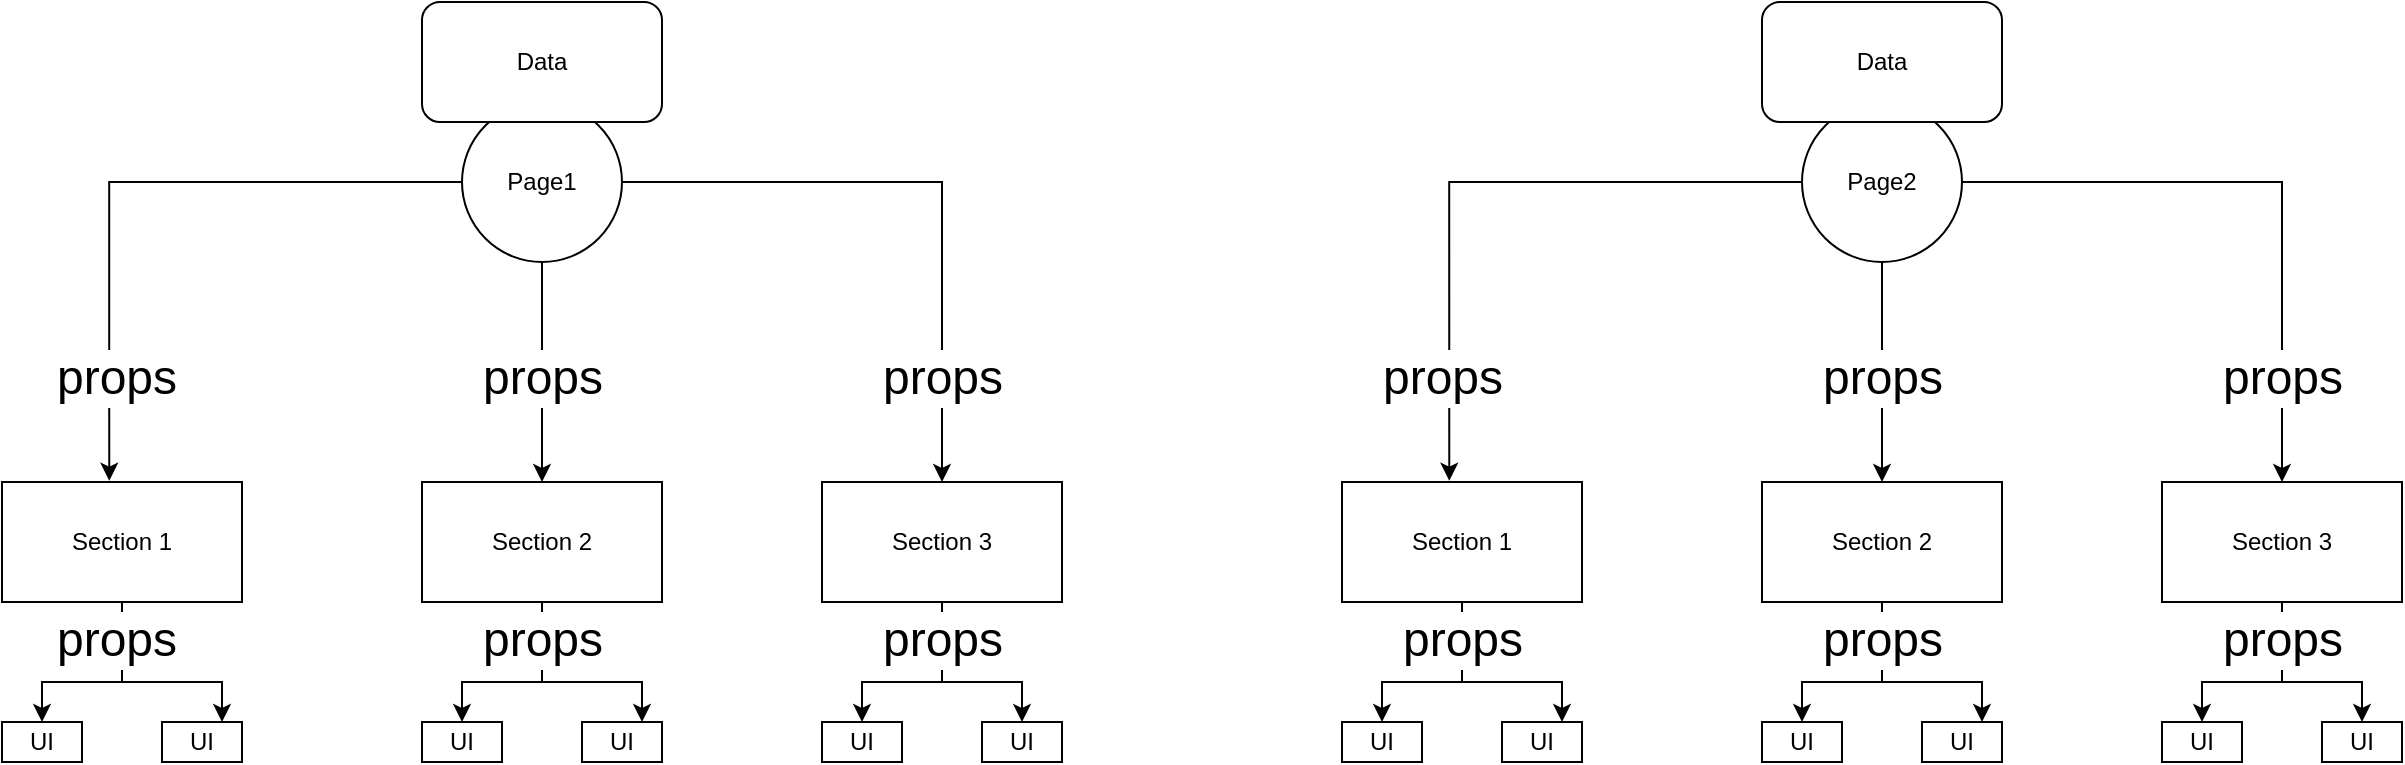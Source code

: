 <mxfile version="19.0.3" type="device"><diagram id="lITC1SbuUiq2i4-dhIWC" name="Page-1"><mxGraphModel dx="1447" dy="988" grid="1" gridSize="10" guides="1" tooltips="1" connect="1" arrows="1" fold="1" page="1" pageScale="1" pageWidth="4681" pageHeight="3300" math="0" shadow="0"><root><mxCell id="0"/><mxCell id="1" parent="0"/><mxCell id="58TW3igkoWOPBW08-0mk-6" style="edgeStyle=orthogonalEdgeStyle;rounded=0;orthogonalLoop=1;jettySize=auto;html=1;entryX=0.5;entryY=0;entryDx=0;entryDy=0;" parent="1" source="58TW3igkoWOPBW08-0mk-1" target="58TW3igkoWOPBW08-0mk-3" edge="1"><mxGeometry relative="1" as="geometry"/></mxCell><mxCell id="58TW3igkoWOPBW08-0mk-7" style="edgeStyle=orthogonalEdgeStyle;rounded=0;orthogonalLoop=1;jettySize=auto;html=1;entryX=0.5;entryY=0;entryDx=0;entryDy=0;" parent="1" source="58TW3igkoWOPBW08-0mk-1" target="58TW3igkoWOPBW08-0mk-4" edge="1"><mxGeometry relative="1" as="geometry"/></mxCell><mxCell id="58TW3igkoWOPBW08-0mk-1" value="Page1" style="ellipse;whiteSpace=wrap;html=1;aspect=fixed;" parent="1" vertex="1"><mxGeometry x="410" y="250" width="80" height="80" as="geometry"/></mxCell><mxCell id="9" style="edgeStyle=orthogonalEdgeStyle;html=1;entryX=0.5;entryY=0;entryDx=0;entryDy=0;rounded=0;" parent="1" source="58TW3igkoWOPBW08-0mk-2" target="2" edge="1"><mxGeometry relative="1" as="geometry"><Array as="points"><mxPoint x="240" y="540"/><mxPoint x="200" y="540"/></Array></mxGeometry></mxCell><mxCell id="10" style="edgeStyle=orthogonalEdgeStyle;rounded=0;html=1;entryX=0.75;entryY=0;entryDx=0;entryDy=0;" parent="1" source="58TW3igkoWOPBW08-0mk-2" target="3" edge="1"><mxGeometry relative="1" as="geometry"><Array as="points"><mxPoint x="240" y="540"/><mxPoint x="290" y="540"/></Array></mxGeometry></mxCell><mxCell id="58TW3igkoWOPBW08-0mk-2" value="Section 1" style="rounded=0;whiteSpace=wrap;html=1;" parent="1" vertex="1"><mxGeometry x="180" y="440" width="120" height="60" as="geometry"/></mxCell><mxCell id="13" style="edgeStyle=orthogonalEdgeStyle;rounded=0;html=1;entryX=0.5;entryY=0;entryDx=0;entryDy=0;" parent="1" source="58TW3igkoWOPBW08-0mk-3" target="12" edge="1"><mxGeometry relative="1" as="geometry"><Array as="points"><mxPoint x="450" y="540"/><mxPoint x="410" y="540"/></Array></mxGeometry></mxCell><mxCell id="14" style="edgeStyle=orthogonalEdgeStyle;rounded=0;html=1;entryX=0.75;entryY=0;entryDx=0;entryDy=0;" parent="1" source="58TW3igkoWOPBW08-0mk-3" target="11" edge="1"><mxGeometry relative="1" as="geometry"><Array as="points"><mxPoint x="450" y="540"/><mxPoint x="500" y="540"/></Array></mxGeometry></mxCell><mxCell id="58TW3igkoWOPBW08-0mk-3" value="Section 2" style="rounded=0;whiteSpace=wrap;html=1;" parent="1" vertex="1"><mxGeometry x="390" y="440" width="120" height="60" as="geometry"/></mxCell><mxCell id="17" style="edgeStyle=orthogonalEdgeStyle;rounded=0;html=1;entryX=0.5;entryY=0;entryDx=0;entryDy=0;" parent="1" source="58TW3igkoWOPBW08-0mk-4" target="16" edge="1"><mxGeometry relative="1" as="geometry"><Array as="points"><mxPoint x="650" y="540"/><mxPoint x="610" y="540"/></Array></mxGeometry></mxCell><mxCell id="18" style="edgeStyle=orthogonalEdgeStyle;rounded=0;html=1;entryX=0.5;entryY=0;entryDx=0;entryDy=0;" parent="1" source="58TW3igkoWOPBW08-0mk-4" target="15" edge="1"><mxGeometry relative="1" as="geometry"><Array as="points"><mxPoint x="650" y="540"/><mxPoint x="690" y="540"/></Array></mxGeometry></mxCell><mxCell id="58TW3igkoWOPBW08-0mk-4" value="Section 3" style="rounded=0;whiteSpace=wrap;html=1;" parent="1" vertex="1"><mxGeometry x="590" y="440" width="120" height="60" as="geometry"/></mxCell><mxCell id="2" value="UI" style="rounded=0;whiteSpace=wrap;html=1;" parent="1" vertex="1"><mxGeometry x="180" y="560" width="40" height="20" as="geometry"/></mxCell><mxCell id="3" value="UI" style="rounded=0;whiteSpace=wrap;html=1;" parent="1" vertex="1"><mxGeometry x="260" y="560" width="40" height="20" as="geometry"/></mxCell><mxCell id="11" value="UI" style="rounded=0;whiteSpace=wrap;html=1;" parent="1" vertex="1"><mxGeometry x="470" y="560" width="40" height="20" as="geometry"/></mxCell><mxCell id="12" value="UI" style="rounded=0;whiteSpace=wrap;html=1;" parent="1" vertex="1"><mxGeometry x="390" y="560" width="40" height="20" as="geometry"/></mxCell><mxCell id="15" value="UI" style="rounded=0;whiteSpace=wrap;html=1;" parent="1" vertex="1"><mxGeometry x="670" y="560" width="40" height="20" as="geometry"/></mxCell><mxCell id="16" value="UI" style="rounded=0;whiteSpace=wrap;html=1;" parent="1" vertex="1"><mxGeometry x="590" y="560" width="40" height="20" as="geometry"/></mxCell><mxCell id="19" style="edgeStyle=orthogonalEdgeStyle;rounded=0;orthogonalLoop=1;jettySize=auto;html=1;entryX=0.447;entryY=-0.011;entryDx=0;entryDy=0;entryPerimeter=0;" parent="1" source="22" target="25" edge="1"><mxGeometry relative="1" as="geometry"/></mxCell><mxCell id="20" style="edgeStyle=orthogonalEdgeStyle;rounded=0;orthogonalLoop=1;jettySize=auto;html=1;entryX=0.5;entryY=0;entryDx=0;entryDy=0;" parent="1" source="22" target="28" edge="1"><mxGeometry relative="1" as="geometry"/></mxCell><mxCell id="21" style="edgeStyle=orthogonalEdgeStyle;rounded=0;orthogonalLoop=1;jettySize=auto;html=1;entryX=0.5;entryY=0;entryDx=0;entryDy=0;" parent="1" source="22" target="31" edge="1"><mxGeometry relative="1" as="geometry"/></mxCell><mxCell id="22" value="Page2" style="ellipse;whiteSpace=wrap;html=1;aspect=fixed;" parent="1" vertex="1"><mxGeometry x="1080" y="250" width="80" height="80" as="geometry"/></mxCell><mxCell id="23" style="edgeStyle=orthogonalEdgeStyle;html=1;entryX=0.5;entryY=0;entryDx=0;entryDy=0;rounded=0;" parent="1" source="25" target="32" edge="1"><mxGeometry relative="1" as="geometry"><Array as="points"><mxPoint x="910" y="540"/><mxPoint x="870" y="540"/></Array></mxGeometry></mxCell><mxCell id="24" style="edgeStyle=orthogonalEdgeStyle;rounded=0;html=1;entryX=0.75;entryY=0;entryDx=0;entryDy=0;" parent="1" source="25" target="33" edge="1"><mxGeometry relative="1" as="geometry"><Array as="points"><mxPoint x="910" y="540"/><mxPoint x="960" y="540"/></Array></mxGeometry></mxCell><mxCell id="25" value="Section 1" style="rounded=0;whiteSpace=wrap;html=1;" parent="1" vertex="1"><mxGeometry x="850" y="440" width="120" height="60" as="geometry"/></mxCell><mxCell id="26" style="edgeStyle=orthogonalEdgeStyle;rounded=0;html=1;entryX=0.5;entryY=0;entryDx=0;entryDy=0;" parent="1" source="28" target="35" edge="1"><mxGeometry relative="1" as="geometry"><Array as="points"><mxPoint x="1120" y="540"/><mxPoint x="1080" y="540"/></Array></mxGeometry></mxCell><mxCell id="27" style="edgeStyle=orthogonalEdgeStyle;rounded=0;html=1;entryX=0.75;entryY=0;entryDx=0;entryDy=0;" parent="1" source="28" target="34" edge="1"><mxGeometry relative="1" as="geometry"><Array as="points"><mxPoint x="1120" y="540"/><mxPoint x="1170" y="540"/></Array></mxGeometry></mxCell><mxCell id="28" value="Section 2" style="rounded=0;whiteSpace=wrap;html=1;" parent="1" vertex="1"><mxGeometry x="1060" y="440" width="120" height="60" as="geometry"/></mxCell><mxCell id="29" style="edgeStyle=orthogonalEdgeStyle;rounded=0;html=1;entryX=0.5;entryY=0;entryDx=0;entryDy=0;" parent="1" source="31" target="37" edge="1"><mxGeometry relative="1" as="geometry"><Array as="points"><mxPoint x="1320" y="540"/><mxPoint x="1280" y="540"/></Array></mxGeometry></mxCell><mxCell id="30" style="edgeStyle=orthogonalEdgeStyle;rounded=0;html=1;entryX=0.5;entryY=0;entryDx=0;entryDy=0;" parent="1" source="31" target="36" edge="1"><mxGeometry relative="1" as="geometry"><Array as="points"><mxPoint x="1320" y="540"/><mxPoint x="1360" y="540"/></Array></mxGeometry></mxCell><mxCell id="31" value="Section 3" style="rounded=0;whiteSpace=wrap;html=1;" parent="1" vertex="1"><mxGeometry x="1260" y="440" width="120" height="60" as="geometry"/></mxCell><mxCell id="32" value="UI" style="rounded=0;whiteSpace=wrap;html=1;" parent="1" vertex="1"><mxGeometry x="850" y="560" width="40" height="20" as="geometry"/></mxCell><mxCell id="33" value="UI" style="rounded=0;whiteSpace=wrap;html=1;" parent="1" vertex="1"><mxGeometry x="930" y="560" width="40" height="20" as="geometry"/></mxCell><mxCell id="34" value="UI" style="rounded=0;whiteSpace=wrap;html=1;" parent="1" vertex="1"><mxGeometry x="1140" y="560" width="40" height="20" as="geometry"/></mxCell><mxCell id="35" value="UI" style="rounded=0;whiteSpace=wrap;html=1;" parent="1" vertex="1"><mxGeometry x="1060" y="560" width="40" height="20" as="geometry"/></mxCell><mxCell id="36" value="UI" style="rounded=0;whiteSpace=wrap;html=1;" parent="1" vertex="1"><mxGeometry x="1340" y="560" width="40" height="20" as="geometry"/></mxCell><mxCell id="37" value="UI" style="rounded=0;whiteSpace=wrap;html=1;" parent="1" vertex="1"><mxGeometry x="1260" y="560" width="40" height="20" as="geometry"/></mxCell><mxCell id="38" value="Data" style="rounded=1;whiteSpace=wrap;html=1;" parent="1" vertex="1"><mxGeometry x="390" y="200" width="120" height="60" as="geometry"/></mxCell><mxCell id="40" value="Data" style="rounded=1;whiteSpace=wrap;html=1;" parent="1" vertex="1"><mxGeometry x="1060" y="200" width="120" height="60" as="geometry"/></mxCell><mxCell id="58TW3igkoWOPBW08-0mk-5" style="edgeStyle=orthogonalEdgeStyle;rounded=0;orthogonalLoop=1;jettySize=auto;html=1;entryX=0.447;entryY=-0.011;entryDx=0;entryDy=0;entryPerimeter=0;" parent="1" source="58TW3igkoWOPBW08-0mk-1" target="58TW3igkoWOPBW08-0mk-2" edge="1"><mxGeometry relative="1" as="geometry"/></mxCell><mxCell id="52" value="&lt;font style=&quot;font-size: 24px&quot;&gt;props&lt;/font&gt;" style="edgeLabel;html=1;align=center;verticalAlign=middle;resizable=0;points=[];" parent="58TW3igkoWOPBW08-0mk-5" vertex="1" connectable="0"><mxGeometry x="0.693" y="3" relative="1" as="geometry"><mxPoint x="1083" y="130" as="offset"/></mxGeometry></mxCell><mxCell id="42" value="&lt;font style=&quot;font-size: 24px&quot;&gt;props&lt;/font&gt;" style="edgeLabel;html=1;align=center;verticalAlign=middle;resizable=0;points=[];" parent="58TW3igkoWOPBW08-0mk-5" vertex="1" connectable="0"><mxGeometry x="0.693" y="3" relative="1" as="geometry"><mxPoint x="213" y="-1" as="offset"/></mxGeometry></mxCell><mxCell id="43" value="&lt;font style=&quot;font-size: 24px&quot;&gt;props&lt;/font&gt;" style="edgeLabel;html=1;align=center;verticalAlign=middle;resizable=0;points=[];" parent="58TW3igkoWOPBW08-0mk-5" vertex="1" connectable="0"><mxGeometry x="0.693" y="3" relative="1" as="geometry"><mxPoint x="413" y="-1" as="offset"/></mxGeometry></mxCell><mxCell id="44" value="&lt;font style=&quot;font-size: 24px&quot;&gt;props&lt;/font&gt;" style="edgeLabel;html=1;align=center;verticalAlign=middle;resizable=0;points=[];" parent="58TW3igkoWOPBW08-0mk-5" vertex="1" connectable="0"><mxGeometry x="0.693" y="3" relative="1" as="geometry"><mxPoint x="663" y="-1" as="offset"/></mxGeometry></mxCell><mxCell id="45" value="&lt;font style=&quot;font-size: 24px&quot;&gt;props&lt;/font&gt;" style="edgeLabel;html=1;align=center;verticalAlign=middle;resizable=0;points=[];" parent="58TW3igkoWOPBW08-0mk-5" vertex="1" connectable="0"><mxGeometry x="0.693" y="3" relative="1" as="geometry"><mxPoint x="883" y="-1" as="offset"/></mxGeometry></mxCell><mxCell id="46" value="&lt;font style=&quot;font-size: 24px&quot;&gt;props&lt;/font&gt;" style="edgeLabel;html=1;align=center;verticalAlign=middle;resizable=0;points=[];" parent="58TW3igkoWOPBW08-0mk-5" vertex="1" connectable="0"><mxGeometry x="0.693" y="3" relative="1" as="geometry"><mxPoint x="1083" y="-1" as="offset"/></mxGeometry></mxCell><mxCell id="47" value="&lt;font style=&quot;font-size: 24px&quot;&gt;props&lt;/font&gt;" style="edgeLabel;html=1;align=center;verticalAlign=middle;resizable=0;points=[];" parent="58TW3igkoWOPBW08-0mk-5" vertex="1" connectable="0"><mxGeometry x="0.693" y="3" relative="1" as="geometry"><mxPoint y="130" as="offset"/></mxGeometry></mxCell><mxCell id="48" value="&lt;font style=&quot;font-size: 24px&quot;&gt;props&lt;/font&gt;" style="edgeLabel;html=1;align=center;verticalAlign=middle;resizable=0;points=[];" parent="58TW3igkoWOPBW08-0mk-5" vertex="1" connectable="0"><mxGeometry x="0.693" y="3" relative="1" as="geometry"><mxPoint x="213" y="130" as="offset"/></mxGeometry></mxCell><mxCell id="49" value="&lt;font style=&quot;font-size: 24px&quot;&gt;props&lt;/font&gt;" style="edgeLabel;html=1;align=center;verticalAlign=middle;resizable=0;points=[];" parent="58TW3igkoWOPBW08-0mk-5" vertex="1" connectable="0"><mxGeometry x="0.693" y="3" relative="1" as="geometry"><mxPoint x="413" y="130" as="offset"/></mxGeometry></mxCell><mxCell id="50" value="&lt;font style=&quot;font-size: 24px&quot;&gt;props&lt;/font&gt;" style="edgeLabel;html=1;align=center;verticalAlign=middle;resizable=0;points=[];" parent="58TW3igkoWOPBW08-0mk-5" vertex="1" connectable="0"><mxGeometry x="0.693" y="3" relative="1" as="geometry"><mxPoint x="673" y="130" as="offset"/></mxGeometry></mxCell><mxCell id="51" value="&lt;font style=&quot;font-size: 24px&quot;&gt;props&lt;/font&gt;" style="edgeLabel;html=1;align=center;verticalAlign=middle;resizable=0;points=[];" parent="58TW3igkoWOPBW08-0mk-5" vertex="1" connectable="0"><mxGeometry x="0.693" y="3" relative="1" as="geometry"><mxPoint x="883" y="130" as="offset"/></mxGeometry></mxCell><mxCell id="41" value="&lt;font style=&quot;font-size: 24px&quot;&gt;props&lt;/font&gt;" style="edgeLabel;html=1;align=center;verticalAlign=middle;resizable=0;points=[];" parent="58TW3igkoWOPBW08-0mk-5" vertex="1" connectable="0"><mxGeometry x="0.693" y="3" relative="1" as="geometry"><mxPoint y="-1" as="offset"/></mxGeometry></mxCell></root></mxGraphModel></diagram></mxfile>